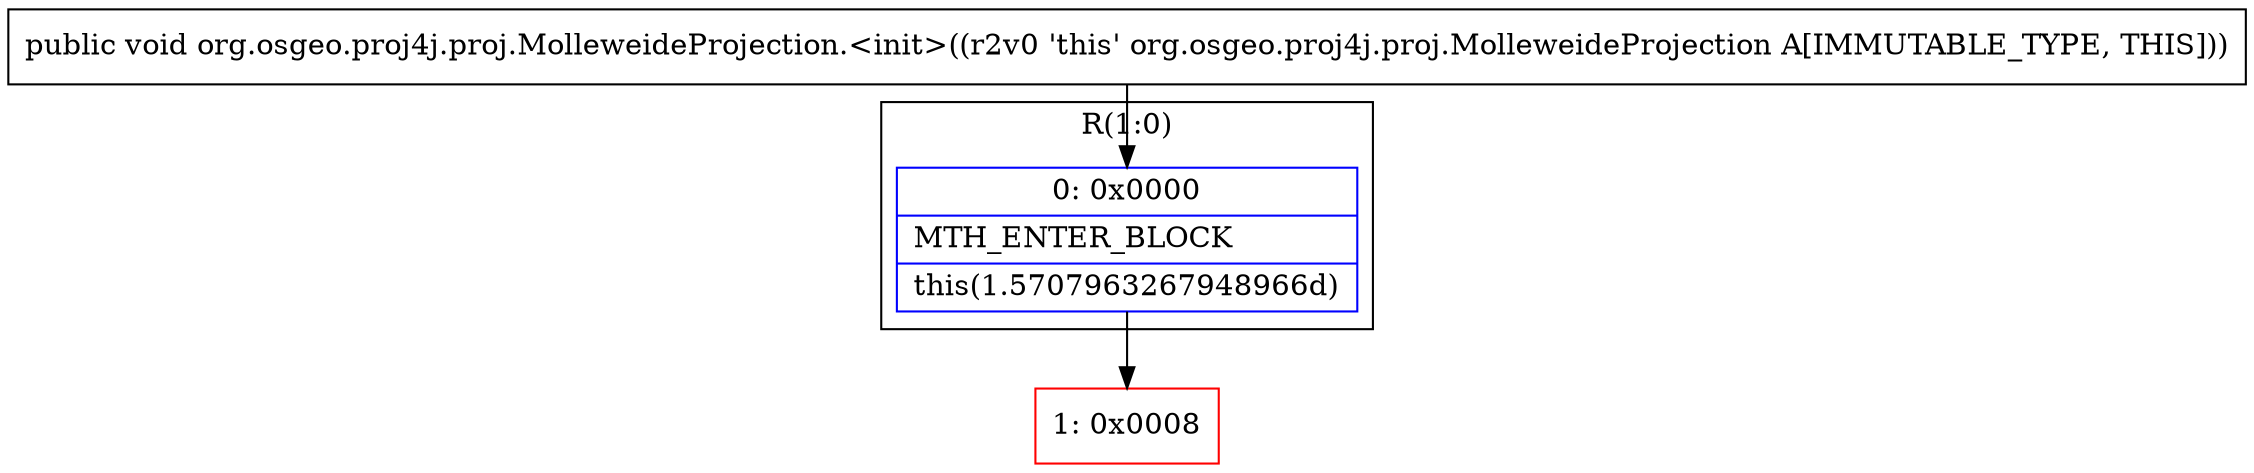 digraph "CFG fororg.osgeo.proj4j.proj.MolleweideProjection.\<init\>()V" {
subgraph cluster_Region_2107494506 {
label = "R(1:0)";
node [shape=record,color=blue];
Node_0 [shape=record,label="{0\:\ 0x0000|MTH_ENTER_BLOCK\l|this(1.5707963267948966d)\l}"];
}
Node_1 [shape=record,color=red,label="{1\:\ 0x0008}"];
MethodNode[shape=record,label="{public void org.osgeo.proj4j.proj.MolleweideProjection.\<init\>((r2v0 'this' org.osgeo.proj4j.proj.MolleweideProjection A[IMMUTABLE_TYPE, THIS])) }"];
MethodNode -> Node_0;
Node_0 -> Node_1;
}

